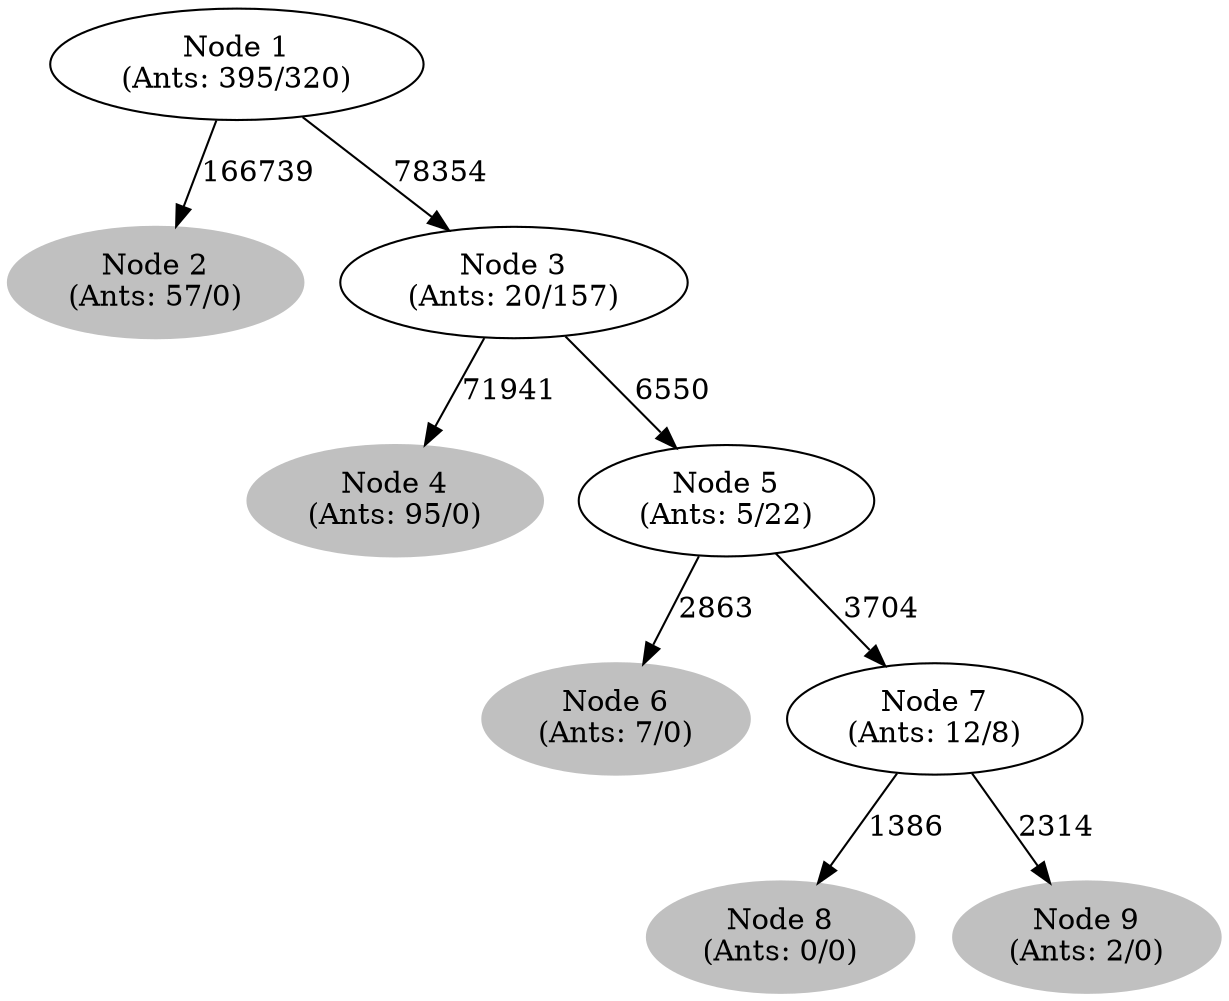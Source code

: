 digraph G {
	
	 "Node 2\n(Ants: 57/0)" [style=filled,color="gray"];
	"Node 1\n(Ants: 395/320)" -> "Node 2\n(Ants: 57/0)" [label=166739];
	 "Node 1\n(Ants: 395/320)" -> "Node 3\n(Ants: 20/157)" [label=78354];
	 "Node 4\n(Ants: 95/0)" [style=filled,color="gray"];
	"Node 3\n(Ants: 20/157)" -> "Node 4\n(Ants: 95/0)" [label=71941];
	 "Node 3\n(Ants: 20/157)" -> "Node 5\n(Ants: 5/22)" [label=6550];
	 "Node 6\n(Ants: 7/0)" [style=filled,color="gray"];
	"Node 5\n(Ants: 5/22)" -> "Node 6\n(Ants: 7/0)" [label=2863];
	 "Node 5\n(Ants: 5/22)" -> "Node 7\n(Ants: 12/8)" [label=3704];
	 "Node 8\n(Ants: 0/0)" [style=filled,color="gray"];
	"Node 7\n(Ants: 12/8)" -> "Node 8\n(Ants: 0/0)" [label=1386];
	 "Node 9\n(Ants: 2/0)" [style=filled,color="gray"];
	"Node 7\n(Ants: 12/8)" -> "Node 9\n(Ants: 2/0)" [label=2314];
	 
}
